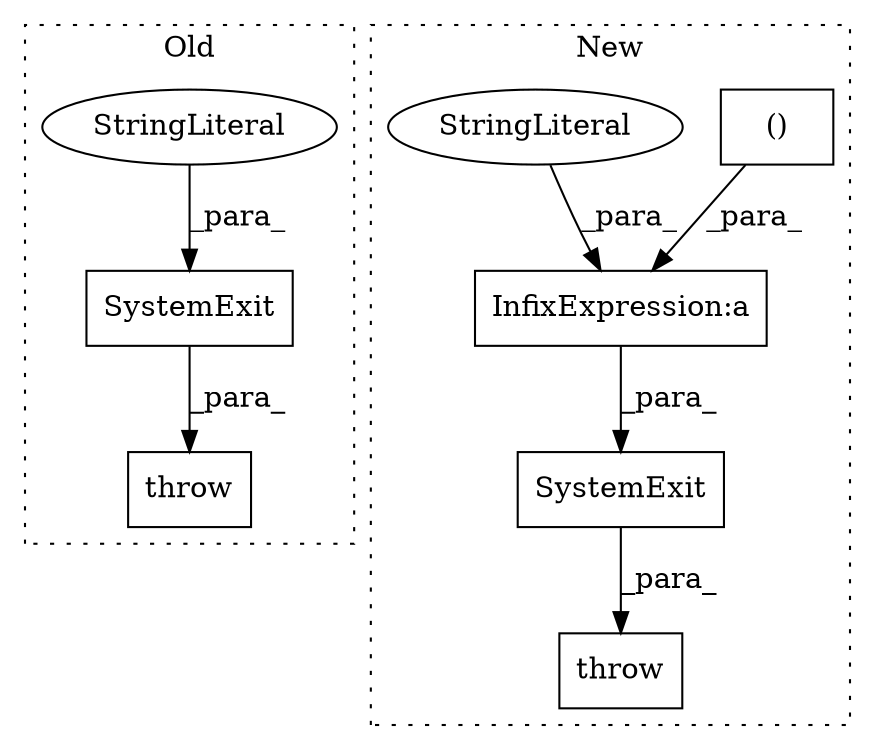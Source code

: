 digraph G {
subgraph cluster0 {
1 [label="SystemExit" a="32" s="1109,1180" l="11,1" shape="box"];
6 [label="throw" a="53" s="1103" l="6" shape="box"];
8 [label="StringLiteral" a="45" s="1120" l="60" shape="ellipse"];
label = "Old";
style="dotted";
}
subgraph cluster1 {
2 [label="()" a="106" s="1343" l="31" shape="box"];
3 [label="InfixExpression:a" a="27" s="1331" l="12" shape="box"];
4 [label="SystemExit" a="32" s="1224,1374" l="11,2" shape="box"];
5 [label="throw" a="53" s="1218" l="6" shape="box"];
7 [label="StringLiteral" a="45" s="1235" l="96" shape="ellipse"];
label = "New";
style="dotted";
}
1 -> 6 [label="_para_"];
2 -> 3 [label="_para_"];
3 -> 4 [label="_para_"];
4 -> 5 [label="_para_"];
7 -> 3 [label="_para_"];
8 -> 1 [label="_para_"];
}